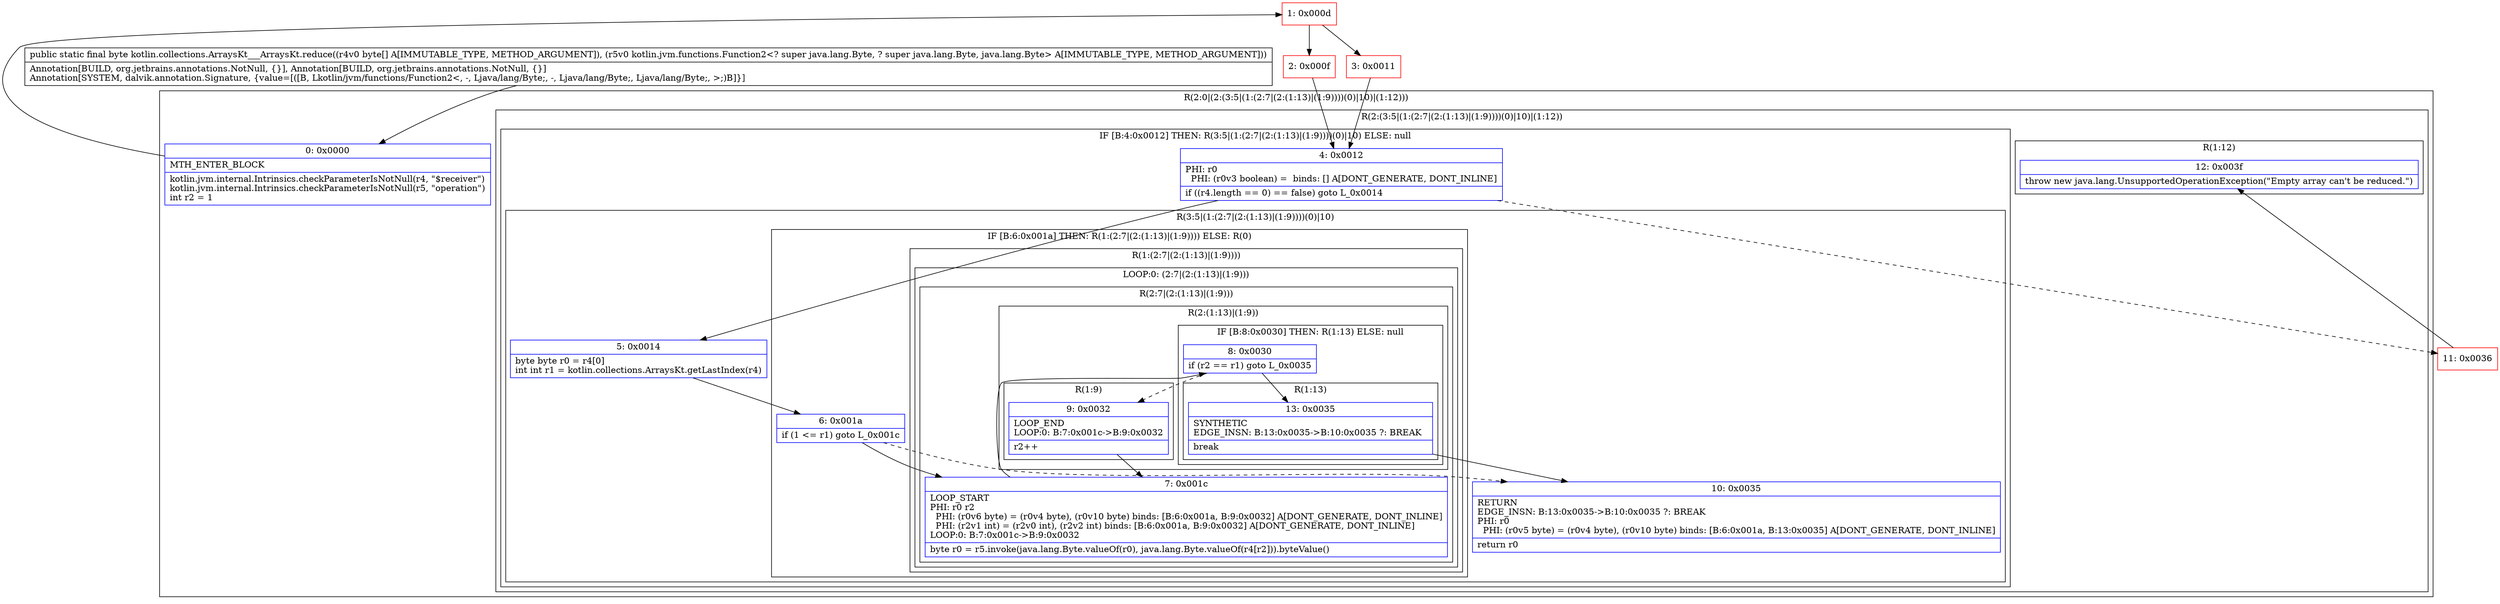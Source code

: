 digraph "CFG forkotlin.collections.ArraysKt___ArraysKt.reduce([BLkotlin\/jvm\/functions\/Function2;)B" {
subgraph cluster_Region_1509331998 {
label = "R(2:0|(2:(3:5|(1:(2:7|(2:(1:13)|(1:9))))(0)|10)|(1:12)))";
node [shape=record,color=blue];
Node_0 [shape=record,label="{0\:\ 0x0000|MTH_ENTER_BLOCK\l|kotlin.jvm.internal.Intrinsics.checkParameterIsNotNull(r4, \"$receiver\")\lkotlin.jvm.internal.Intrinsics.checkParameterIsNotNull(r5, \"operation\")\lint r2 = 1\l}"];
subgraph cluster_Region_1550772714 {
label = "R(2:(3:5|(1:(2:7|(2:(1:13)|(1:9))))(0)|10)|(1:12))";
node [shape=record,color=blue];
subgraph cluster_IfRegion_939299508 {
label = "IF [B:4:0x0012] THEN: R(3:5|(1:(2:7|(2:(1:13)|(1:9))))(0)|10) ELSE: null";
node [shape=record,color=blue];
Node_4 [shape=record,label="{4\:\ 0x0012|PHI: r0 \l  PHI: (r0v3 boolean) =  binds: [] A[DONT_GENERATE, DONT_INLINE]\l|if ((r4.length == 0) == false) goto L_0x0014\l}"];
subgraph cluster_Region_1206711967 {
label = "R(3:5|(1:(2:7|(2:(1:13)|(1:9))))(0)|10)";
node [shape=record,color=blue];
Node_5 [shape=record,label="{5\:\ 0x0014|byte byte r0 = r4[0]\lint int r1 = kotlin.collections.ArraysKt.getLastIndex(r4)\l}"];
subgraph cluster_IfRegion_421788914 {
label = "IF [B:6:0x001a] THEN: R(1:(2:7|(2:(1:13)|(1:9)))) ELSE: R(0)";
node [shape=record,color=blue];
Node_6 [shape=record,label="{6\:\ 0x001a|if (1 \<= r1) goto L_0x001c\l}"];
subgraph cluster_Region_1663738023 {
label = "R(1:(2:7|(2:(1:13)|(1:9))))";
node [shape=record,color=blue];
subgraph cluster_LoopRegion_144112174 {
label = "LOOP:0: (2:7|(2:(1:13)|(1:9)))";
node [shape=record,color=blue];
subgraph cluster_Region_110289042 {
label = "R(2:7|(2:(1:13)|(1:9)))";
node [shape=record,color=blue];
Node_7 [shape=record,label="{7\:\ 0x001c|LOOP_START\lPHI: r0 r2 \l  PHI: (r0v6 byte) = (r0v4 byte), (r0v10 byte) binds: [B:6:0x001a, B:9:0x0032] A[DONT_GENERATE, DONT_INLINE]\l  PHI: (r2v1 int) = (r2v0 int), (r2v2 int) binds: [B:6:0x001a, B:9:0x0032] A[DONT_GENERATE, DONT_INLINE]\lLOOP:0: B:7:0x001c\-\>B:9:0x0032\l|byte r0 = r5.invoke(java.lang.Byte.valueOf(r0), java.lang.Byte.valueOf(r4[r2])).byteValue()\l}"];
subgraph cluster_Region_589067119 {
label = "R(2:(1:13)|(1:9))";
node [shape=record,color=blue];
subgraph cluster_IfRegion_718787007 {
label = "IF [B:8:0x0030] THEN: R(1:13) ELSE: null";
node [shape=record,color=blue];
Node_8 [shape=record,label="{8\:\ 0x0030|if (r2 == r1) goto L_0x0035\l}"];
subgraph cluster_Region_1881549962 {
label = "R(1:13)";
node [shape=record,color=blue];
Node_13 [shape=record,label="{13\:\ 0x0035|SYNTHETIC\lEDGE_INSN: B:13:0x0035\-\>B:10:0x0035 ?: BREAK  \l|break\l}"];
}
}
subgraph cluster_Region_852335507 {
label = "R(1:9)";
node [shape=record,color=blue];
Node_9 [shape=record,label="{9\:\ 0x0032|LOOP_END\lLOOP:0: B:7:0x001c\-\>B:9:0x0032\l|r2++\l}"];
}
}
}
}
}
subgraph cluster_Region_1178572209 {
label = "R(0)";
node [shape=record,color=blue];
}
}
Node_10 [shape=record,label="{10\:\ 0x0035|RETURN\lEDGE_INSN: B:13:0x0035\-\>B:10:0x0035 ?: BREAK  \lPHI: r0 \l  PHI: (r0v5 byte) = (r0v4 byte), (r0v10 byte) binds: [B:6:0x001a, B:13:0x0035] A[DONT_GENERATE, DONT_INLINE]\l|return r0\l}"];
}
}
subgraph cluster_Region_2034716882 {
label = "R(1:12)";
node [shape=record,color=blue];
Node_12 [shape=record,label="{12\:\ 0x003f|throw new java.lang.UnsupportedOperationException(\"Empty array can't be reduced.\")\l}"];
}
}
}
Node_1 [shape=record,color=red,label="{1\:\ 0x000d}"];
Node_2 [shape=record,color=red,label="{2\:\ 0x000f}"];
Node_3 [shape=record,color=red,label="{3\:\ 0x0011}"];
Node_11 [shape=record,color=red,label="{11\:\ 0x0036}"];
MethodNode[shape=record,label="{public static final byte kotlin.collections.ArraysKt___ArraysKt.reduce((r4v0 byte[] A[IMMUTABLE_TYPE, METHOD_ARGUMENT]), (r5v0 kotlin.jvm.functions.Function2\<? super java.lang.Byte, ? super java.lang.Byte, java.lang.Byte\> A[IMMUTABLE_TYPE, METHOD_ARGUMENT]))  | Annotation[BUILD, org.jetbrains.annotations.NotNull, \{\}], Annotation[BUILD, org.jetbrains.annotations.NotNull, \{\}]\lAnnotation[SYSTEM, dalvik.annotation.Signature, \{value=[([B, Lkotlin\/jvm\/functions\/Function2\<, \-, Ljava\/lang\/Byte;, \-, Ljava\/lang\/Byte;, Ljava\/lang\/Byte;, \>;)B]\}]\l}"];
MethodNode -> Node_0;
Node_0 -> Node_1;
Node_4 -> Node_5;
Node_4 -> Node_11[style=dashed];
Node_5 -> Node_6;
Node_6 -> Node_7;
Node_6 -> Node_10[style=dashed];
Node_7 -> Node_8;
Node_8 -> Node_9[style=dashed];
Node_8 -> Node_13;
Node_13 -> Node_10;
Node_9 -> Node_7;
Node_1 -> Node_2;
Node_1 -> Node_3;
Node_2 -> Node_4;
Node_3 -> Node_4;
Node_11 -> Node_12;
}


